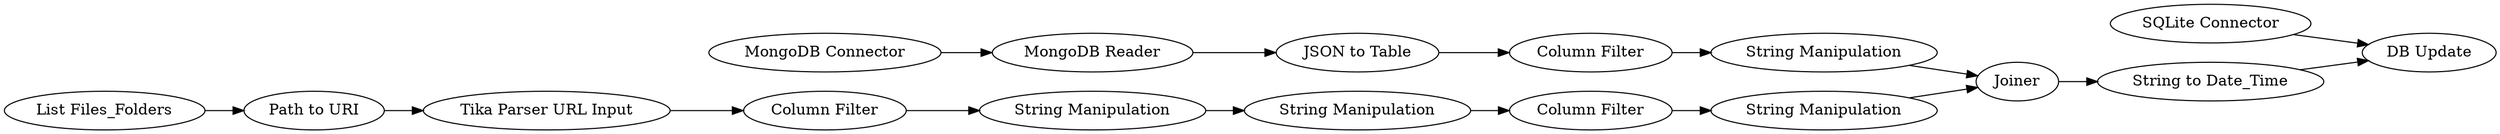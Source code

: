 digraph {
	"-2907535550936992174_6" [label="String Manipulation"]
	"-2907535550936992174_5" [label="String Manipulation"]
	"-3272566261711263907_3" [label="Tika Parser URL Input"]
	"-2907535550936992174_4" [label="Column Filter"]
	"-3272566261711263907_10" [label="MongoDB Connector"]
	"-3272566261711263907_13" [label=Joiner]
	"-3272566261711263907_11" [label="MongoDB Reader"]
	"-390285698852158085_18" [label="String Manipulation"]
	"-3272566261711263907_12" [label="JSON to Table"]
	"-2907535550936992174_8" [label="String Manipulation"]
	"-3272566261711263907_2" [label="Path to URI"]
	"-3272566261711263907_15" [label="SQLite Connector"]
	"-3272566261711263907_14" [label="String to Date_Time"]
	"-390285698852158085_17" [label="Column Filter"]
	"-2907535550936992174_7" [label="Column Filter"]
	"-3272566261711263907_16" [label="DB Update"]
	"-3272566261711263907_1" [label="List Files_Folders"]
	"-3272566261711263907_13" -> "-3272566261711263907_14"
	"-2907535550936992174_6" -> "-2907535550936992174_7"
	"-3272566261711263907_11" -> "-3272566261711263907_12"
	"-390285698852158085_18" -> "-3272566261711263907_13"
	"-390285698852158085_17" -> "-390285698852158085_18"
	"-3272566261711263907_1" -> "-3272566261711263907_2"
	"-2907535550936992174_8" -> "-3272566261711263907_13"
	"-3272566261711263907_12" -> "-390285698852158085_17"
	"-2907535550936992174_5" -> "-2907535550936992174_6"
	"-2907535550936992174_7" -> "-2907535550936992174_8"
	"-3272566261711263907_15" -> "-3272566261711263907_16"
	"-3272566261711263907_14" -> "-3272566261711263907_16"
	"-3272566261711263907_2" -> "-3272566261711263907_3"
	"-2907535550936992174_4" -> "-2907535550936992174_5"
	"-3272566261711263907_10" -> "-3272566261711263907_11"
	"-3272566261711263907_3" -> "-2907535550936992174_4"
	rankdir=LR
}
